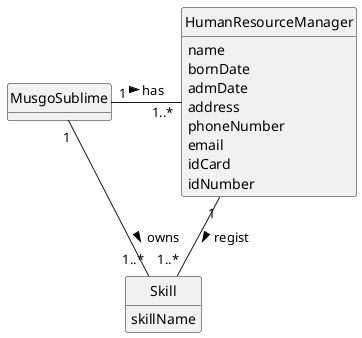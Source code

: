 @startuml
skinparam monochrome true
skinparam packageStyle rectangle
skinparam shadowing false

skinparam classAttributeIconSize 0

hide circle
hide methods

class MusgoSublime {
}

class HumanResourceManager {
    name
    bornDate
    admDate
    address
    phoneNumber
    email
    idCard
    idNumber
}

class Skill {
    skillName
}


MusgoSublime "1" - "1..*" HumanResourceManager: has >
MusgoSublime "1" - "1..*" Skill: owns >
HumanResourceManager "1" -- "1..*" Skill : regist >

@enduml